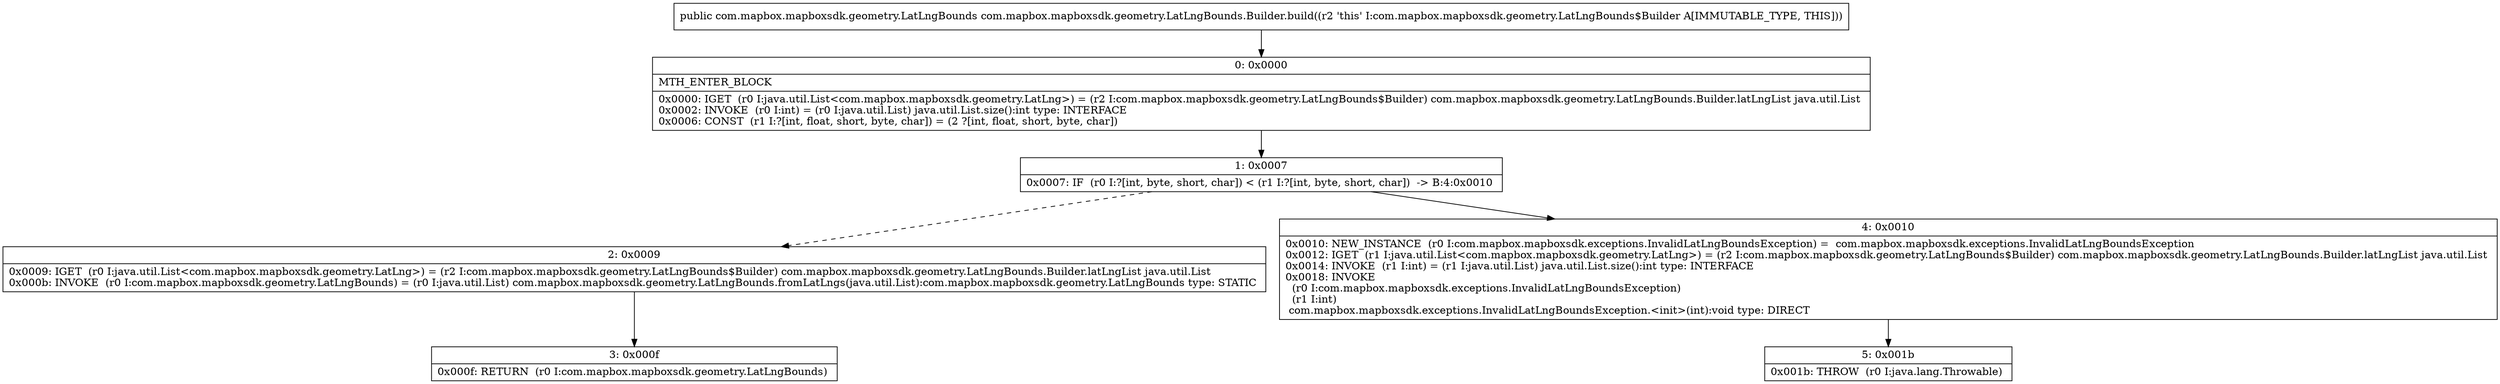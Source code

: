 digraph "CFG forcom.mapbox.mapboxsdk.geometry.LatLngBounds.Builder.build()Lcom\/mapbox\/mapboxsdk\/geometry\/LatLngBounds;" {
Node_0 [shape=record,label="{0\:\ 0x0000|MTH_ENTER_BLOCK\l|0x0000: IGET  (r0 I:java.util.List\<com.mapbox.mapboxsdk.geometry.LatLng\>) = (r2 I:com.mapbox.mapboxsdk.geometry.LatLngBounds$Builder) com.mapbox.mapboxsdk.geometry.LatLngBounds.Builder.latLngList java.util.List \l0x0002: INVOKE  (r0 I:int) = (r0 I:java.util.List) java.util.List.size():int type: INTERFACE \l0x0006: CONST  (r1 I:?[int, float, short, byte, char]) = (2 ?[int, float, short, byte, char]) \l}"];
Node_1 [shape=record,label="{1\:\ 0x0007|0x0007: IF  (r0 I:?[int, byte, short, char]) \< (r1 I:?[int, byte, short, char])  \-\> B:4:0x0010 \l}"];
Node_2 [shape=record,label="{2\:\ 0x0009|0x0009: IGET  (r0 I:java.util.List\<com.mapbox.mapboxsdk.geometry.LatLng\>) = (r2 I:com.mapbox.mapboxsdk.geometry.LatLngBounds$Builder) com.mapbox.mapboxsdk.geometry.LatLngBounds.Builder.latLngList java.util.List \l0x000b: INVOKE  (r0 I:com.mapbox.mapboxsdk.geometry.LatLngBounds) = (r0 I:java.util.List) com.mapbox.mapboxsdk.geometry.LatLngBounds.fromLatLngs(java.util.List):com.mapbox.mapboxsdk.geometry.LatLngBounds type: STATIC \l}"];
Node_3 [shape=record,label="{3\:\ 0x000f|0x000f: RETURN  (r0 I:com.mapbox.mapboxsdk.geometry.LatLngBounds) \l}"];
Node_4 [shape=record,label="{4\:\ 0x0010|0x0010: NEW_INSTANCE  (r0 I:com.mapbox.mapboxsdk.exceptions.InvalidLatLngBoundsException) =  com.mapbox.mapboxsdk.exceptions.InvalidLatLngBoundsException \l0x0012: IGET  (r1 I:java.util.List\<com.mapbox.mapboxsdk.geometry.LatLng\>) = (r2 I:com.mapbox.mapboxsdk.geometry.LatLngBounds$Builder) com.mapbox.mapboxsdk.geometry.LatLngBounds.Builder.latLngList java.util.List \l0x0014: INVOKE  (r1 I:int) = (r1 I:java.util.List) java.util.List.size():int type: INTERFACE \l0x0018: INVOKE  \l  (r0 I:com.mapbox.mapboxsdk.exceptions.InvalidLatLngBoundsException)\l  (r1 I:int)\l com.mapbox.mapboxsdk.exceptions.InvalidLatLngBoundsException.\<init\>(int):void type: DIRECT \l}"];
Node_5 [shape=record,label="{5\:\ 0x001b|0x001b: THROW  (r0 I:java.lang.Throwable) \l}"];
MethodNode[shape=record,label="{public com.mapbox.mapboxsdk.geometry.LatLngBounds com.mapbox.mapboxsdk.geometry.LatLngBounds.Builder.build((r2 'this' I:com.mapbox.mapboxsdk.geometry.LatLngBounds$Builder A[IMMUTABLE_TYPE, THIS])) }"];
MethodNode -> Node_0;
Node_0 -> Node_1;
Node_1 -> Node_2[style=dashed];
Node_1 -> Node_4;
Node_2 -> Node_3;
Node_4 -> Node_5;
}

